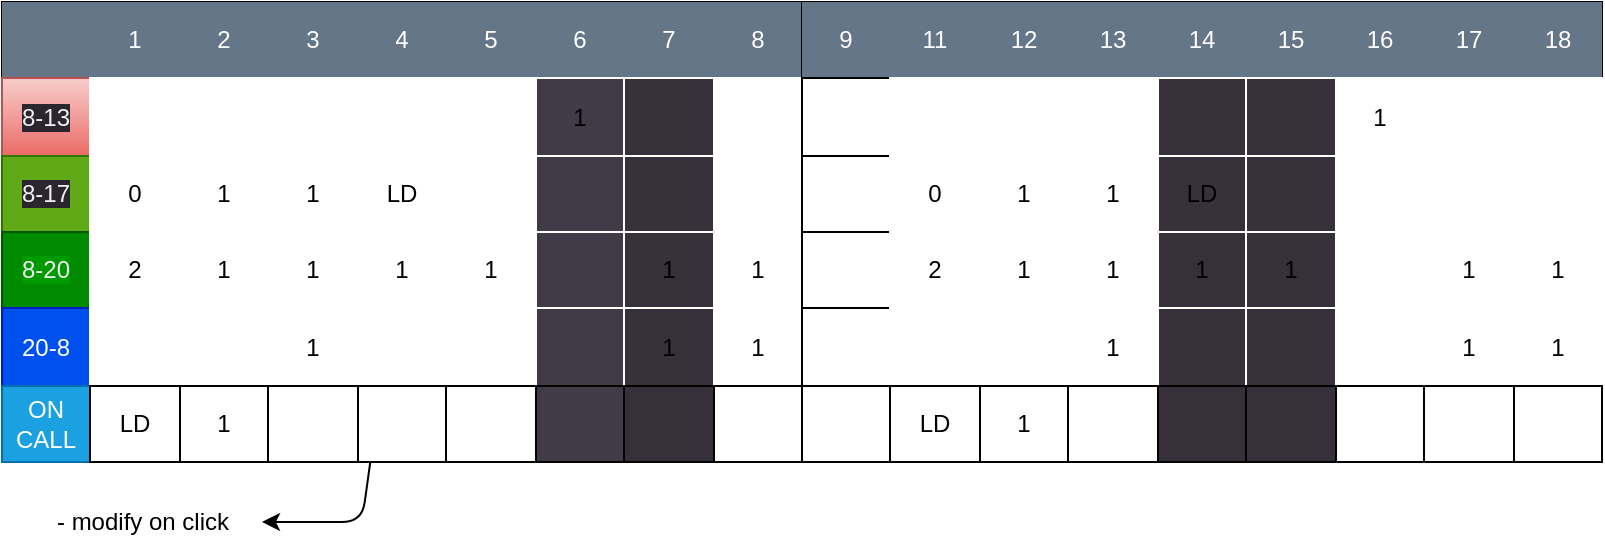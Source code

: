 <mxfile>
    <diagram id="HgPerFzOMYKIjcxG574p" name="Page-1">
        <mxGraphModel dx="1417" dy="875" grid="1" gridSize="10" guides="1" tooltips="1" connect="1" arrows="1" fold="1" page="1" pageScale="1" pageWidth="1169" pageHeight="827" math="0" shadow="0">
            <root>
                <mxCell id="0"/>
                <mxCell id="1" parent="0"/>
                <mxCell id="176" value="" style="edgeStyle=none;html=1;" parent="1" source="2" target="115" edge="1">
                    <mxGeometry relative="1" as="geometry"/>
                </mxCell>
                <mxCell id="180" style="edgeStyle=none;html=1;" parent="1" source="2" edge="1">
                    <mxGeometry relative="1" as="geometry">
                        <mxPoint x="230" y="340" as="targetPoint"/>
                        <Array as="points">
                            <mxPoint x="280" y="340"/>
                        </Array>
                    </mxGeometry>
                </mxCell>
                <mxCell id="2" value="" style="shape=table;startSize=0;container=1;collapsible=0;childLayout=tableLayout;" parent="1" vertex="1">
                    <mxGeometry x="100" y="80" width="400" height="230" as="geometry"/>
                </mxCell>
                <mxCell id="3" value="" style="shape=tableRow;horizontal=0;startSize=0;swimlaneHead=0;swimlaneBody=0;top=0;left=0;bottom=0;right=0;collapsible=0;dropTarget=0;fillColor=none;points=[[0,0.5],[1,0.5]];portConstraint=eastwest;" parent="2" vertex="1">
                    <mxGeometry width="400" height="38" as="geometry"/>
                </mxCell>
                <mxCell id="4" value="" style="shape=partialRectangle;html=1;whiteSpace=wrap;connectable=0;overflow=hidden;fillColor=#647687;top=0;left=0;bottom=0;right=0;pointerEvents=1;strokeColor=#314354;fontColor=#ffffff;" parent="3" vertex="1">
                    <mxGeometry width="44" height="38" as="geometry">
                        <mxRectangle width="44" height="38" as="alternateBounds"/>
                    </mxGeometry>
                </mxCell>
                <mxCell id="5" value="1" style="shape=partialRectangle;html=1;whiteSpace=wrap;connectable=0;overflow=hidden;top=0;left=0;bottom=0;right=0;pointerEvents=1;fillColor=#647687;strokeColor=#314354;fontColor=#ffffff;" parent="3" vertex="1">
                    <mxGeometry x="44" width="45" height="38" as="geometry">
                        <mxRectangle width="45" height="38" as="alternateBounds"/>
                    </mxGeometry>
                </mxCell>
                <mxCell id="6" value="2" style="shape=partialRectangle;html=1;whiteSpace=wrap;connectable=0;overflow=hidden;top=0;left=0;bottom=0;right=0;pointerEvents=1;fillColor=#647687;strokeColor=#314354;fontColor=#ffffff;" parent="3" vertex="1">
                    <mxGeometry x="89" width="44" height="38" as="geometry">
                        <mxRectangle width="44" height="38" as="alternateBounds"/>
                    </mxGeometry>
                </mxCell>
                <mxCell id="7" value="3" style="shape=partialRectangle;html=1;whiteSpace=wrap;connectable=0;overflow=hidden;fillColor=#647687;top=0;left=0;bottom=0;right=0;pointerEvents=1;strokeColor=#314354;fontColor=#ffffff;" parent="3" vertex="1">
                    <mxGeometry x="133" width="45" height="38" as="geometry">
                        <mxRectangle width="45" height="38" as="alternateBounds"/>
                    </mxGeometry>
                </mxCell>
                <mxCell id="8" value="4" style="shape=partialRectangle;html=1;whiteSpace=wrap;connectable=0;overflow=hidden;fillColor=#647687;top=0;left=0;bottom=0;right=0;pointerEvents=1;strokeColor=#314354;fontColor=#ffffff;" parent="3" vertex="1">
                    <mxGeometry x="178" width="44" height="38" as="geometry">
                        <mxRectangle width="44" height="38" as="alternateBounds"/>
                    </mxGeometry>
                </mxCell>
                <mxCell id="9" value="5" style="shape=partialRectangle;html=1;whiteSpace=wrap;connectable=0;overflow=hidden;fillColor=#647687;top=0;left=0;bottom=0;right=0;pointerEvents=1;strokeColor=#314354;fontColor=#ffffff;" parent="3" vertex="1">
                    <mxGeometry x="222" width="45" height="38" as="geometry">
                        <mxRectangle width="45" height="38" as="alternateBounds"/>
                    </mxGeometry>
                </mxCell>
                <mxCell id="10" value="6" style="shape=partialRectangle;html=1;whiteSpace=wrap;connectable=0;overflow=hidden;fillColor=#647687;top=0;left=0;bottom=0;right=0;pointerEvents=1;strokeColor=#314354;fontColor=#ffffff;" parent="3" vertex="1">
                    <mxGeometry x="267" width="44" height="38" as="geometry">
                        <mxRectangle width="44" height="38" as="alternateBounds"/>
                    </mxGeometry>
                </mxCell>
                <mxCell id="11" value="7" style="shape=partialRectangle;html=1;whiteSpace=wrap;connectable=0;overflow=hidden;fillColor=#647687;top=0;left=0;bottom=0;right=0;pointerEvents=1;strokeColor=#314354;fontColor=#ffffff;" parent="3" vertex="1">
                    <mxGeometry x="311" width="45" height="38" as="geometry">
                        <mxRectangle width="45" height="38" as="alternateBounds"/>
                    </mxGeometry>
                </mxCell>
                <mxCell id="12" value="8" style="shape=partialRectangle;html=1;whiteSpace=wrap;connectable=0;overflow=hidden;fillColor=#647687;top=0;left=0;bottom=0;right=0;pointerEvents=1;strokeColor=#314354;fontColor=#ffffff;" parent="3" vertex="1">
                    <mxGeometry x="356" width="44" height="38" as="geometry">
                        <mxRectangle width="44" height="38" as="alternateBounds"/>
                    </mxGeometry>
                </mxCell>
                <mxCell id="13" value="" style="shape=tableRow;horizontal=0;startSize=0;swimlaneHead=0;swimlaneBody=0;top=1;left=1;bottom=1;right=1;collapsible=0;dropTarget=0;points=[[0,0.5],[1,0.5]];portConstraint=eastwest;strokeColor=#FFFFFF;perimeterSpacing=1;" parent="2" vertex="1">
                    <mxGeometry y="38" width="400" height="39" as="geometry"/>
                </mxCell>
                <mxCell id="14" value="&lt;span style=&quot;color: rgb(240, 240, 240); font-family: Helvetica; font-size: 12px; font-style: normal; font-variant-ligatures: normal; font-variant-caps: normal; font-weight: 400; letter-spacing: normal; orphans: 2; text-align: center; text-indent: 0px; text-transform: none; widows: 2; word-spacing: 0px; -webkit-text-stroke-width: 0px; background-color: rgb(42, 37, 47); text-decoration-thickness: initial; text-decoration-style: initial; text-decoration-color: initial; float: none; display: inline !important;&quot;&gt;8-13&lt;/span&gt;" style="shape=partialRectangle;html=1;whiteSpace=wrap;connectable=0;overflow=hidden;top=1;left=1;bottom=1;right=1;pointerEvents=1;strokeColor=#b85450;perimeterSpacing=1;fillColor=#f8cecc;gradientColor=#ea6b66;" parent="13" vertex="1">
                    <mxGeometry width="44" height="39" as="geometry">
                        <mxRectangle width="44" height="39" as="alternateBounds"/>
                    </mxGeometry>
                </mxCell>
                <mxCell id="15" value="" style="shape=partialRectangle;html=1;whiteSpace=wrap;connectable=0;overflow=hidden;top=1;left=1;bottom=1;right=1;pointerEvents=1;strokeColor=#FFFFFF;perimeterSpacing=1;" parent="13" vertex="1">
                    <mxGeometry x="44" width="45" height="39" as="geometry">
                        <mxRectangle width="45" height="39" as="alternateBounds"/>
                    </mxGeometry>
                </mxCell>
                <mxCell id="16" value="" style="shape=partialRectangle;html=1;whiteSpace=wrap;connectable=0;overflow=hidden;top=1;left=1;bottom=1;right=1;pointerEvents=1;strokeColor=#FFFFFF;perimeterSpacing=1;" parent="13" vertex="1">
                    <mxGeometry x="89" width="44" height="39" as="geometry">
                        <mxRectangle width="44" height="39" as="alternateBounds"/>
                    </mxGeometry>
                </mxCell>
                <mxCell id="17" value="" style="shape=partialRectangle;html=1;whiteSpace=wrap;connectable=0;overflow=hidden;top=1;left=1;bottom=1;right=1;pointerEvents=1;strokeColor=#FFFFFF;perimeterSpacing=1;" parent="13" vertex="1">
                    <mxGeometry x="133" width="45" height="39" as="geometry">
                        <mxRectangle width="45" height="39" as="alternateBounds"/>
                    </mxGeometry>
                </mxCell>
                <mxCell id="18" value="" style="shape=partialRectangle;html=1;whiteSpace=wrap;connectable=0;overflow=hidden;top=1;left=1;bottom=1;right=1;pointerEvents=1;strokeColor=#FFFFFF;perimeterSpacing=1;" parent="13" vertex="1">
                    <mxGeometry x="178" width="44" height="39" as="geometry">
                        <mxRectangle width="44" height="39" as="alternateBounds"/>
                    </mxGeometry>
                </mxCell>
                <mxCell id="19" value="" style="shape=partialRectangle;html=1;whiteSpace=wrap;connectable=0;overflow=hidden;top=1;left=1;bottom=1;right=1;pointerEvents=1;strokeColor=#FFFFFF;perimeterSpacing=1;" parent="13" vertex="1">
                    <mxGeometry x="222" width="45" height="39" as="geometry">
                        <mxRectangle width="45" height="39" as="alternateBounds"/>
                    </mxGeometry>
                </mxCell>
                <mxCell id="20" value="1" style="shape=partialRectangle;html=1;whiteSpace=wrap;connectable=0;overflow=hidden;top=1;left=1;bottom=1;right=1;pointerEvents=1;strokeColor=#FFFFFF;perimeterSpacing=1;fillColor=#413a47;" parent="13" vertex="1">
                    <mxGeometry x="267" width="44" height="39" as="geometry">
                        <mxRectangle width="44" height="39" as="alternateBounds"/>
                    </mxGeometry>
                </mxCell>
                <mxCell id="21" value="" style="shape=partialRectangle;html=1;whiteSpace=wrap;connectable=0;overflow=hidden;top=1;left=1;bottom=1;right=1;pointerEvents=1;strokeColor=#FFFFFF;perimeterSpacing=1;fillColor=#36303B;" parent="13" vertex="1">
                    <mxGeometry x="311" width="45" height="39" as="geometry">
                        <mxRectangle width="45" height="39" as="alternateBounds"/>
                    </mxGeometry>
                </mxCell>
                <mxCell id="22" value="" style="shape=partialRectangle;html=1;whiteSpace=wrap;connectable=0;overflow=hidden;top=1;left=1;bottom=1;right=1;pointerEvents=1;strokeColor=#FFFFFF;perimeterSpacing=1;" parent="13" vertex="1">
                    <mxGeometry x="356" width="44" height="39" as="geometry">
                        <mxRectangle width="44" height="39" as="alternateBounds"/>
                    </mxGeometry>
                </mxCell>
                <mxCell id="23" value="" style="shape=tableRow;horizontal=0;startSize=0;swimlaneHead=0;swimlaneBody=0;top=1;left=1;bottom=1;right=1;collapsible=0;dropTarget=0;points=[[0,0.5],[1,0.5]];portConstraint=eastwest;strokeColor=#FFFFFF;perimeterSpacing=1;" parent="2" vertex="1">
                    <mxGeometry y="77" width="400" height="38" as="geometry"/>
                </mxCell>
                <mxCell id="24" value="&lt;span style=&quot;color: rgb(240, 240, 240); font-family: Helvetica; font-size: 12px; font-style: normal; font-variant-ligatures: normal; font-variant-caps: normal; font-weight: 400; letter-spacing: normal; orphans: 2; text-align: center; text-indent: 0px; text-transform: none; widows: 2; word-spacing: 0px; -webkit-text-stroke-width: 0px; background-color: rgb(42, 37, 47); text-decoration-thickness: initial; text-decoration-style: initial; text-decoration-color: initial; float: none; display: inline !important;&quot;&gt;8-17&lt;/span&gt;" style="shape=partialRectangle;html=1;whiteSpace=wrap;connectable=0;overflow=hidden;top=1;left=1;bottom=1;right=1;pointerEvents=1;strokeColor=#2D7600;perimeterSpacing=1;fillColor=#60a917;fontColor=#ffffff;" parent="23" vertex="1">
                    <mxGeometry width="44" height="38" as="geometry">
                        <mxRectangle width="44" height="38" as="alternateBounds"/>
                    </mxGeometry>
                </mxCell>
                <mxCell id="25" value="0" style="shape=partialRectangle;html=1;whiteSpace=wrap;connectable=0;overflow=hidden;top=1;left=1;bottom=1;right=1;pointerEvents=1;strokeColor=#FFFFFF;perimeterSpacing=1;" parent="23" vertex="1">
                    <mxGeometry x="44" width="45" height="38" as="geometry">
                        <mxRectangle width="45" height="38" as="alternateBounds"/>
                    </mxGeometry>
                </mxCell>
                <mxCell id="26" value="1" style="shape=partialRectangle;html=1;whiteSpace=wrap;connectable=0;overflow=hidden;top=1;left=1;bottom=1;right=1;pointerEvents=1;strokeColor=#FFFFFF;perimeterSpacing=1;" parent="23" vertex="1">
                    <mxGeometry x="89" width="44" height="38" as="geometry">
                        <mxRectangle width="44" height="38" as="alternateBounds"/>
                    </mxGeometry>
                </mxCell>
                <mxCell id="27" value="1" style="shape=partialRectangle;html=1;whiteSpace=wrap;connectable=0;overflow=hidden;top=1;left=1;bottom=1;right=1;pointerEvents=1;strokeColor=#FFFFFF;perimeterSpacing=1;" parent="23" vertex="1">
                    <mxGeometry x="133" width="45" height="38" as="geometry">
                        <mxRectangle width="45" height="38" as="alternateBounds"/>
                    </mxGeometry>
                </mxCell>
                <mxCell id="28" value="LD" style="shape=partialRectangle;html=1;whiteSpace=wrap;connectable=0;overflow=hidden;top=1;left=1;bottom=1;right=1;pointerEvents=1;strokeColor=#FFFFFF;perimeterSpacing=1;" parent="23" vertex="1">
                    <mxGeometry x="178" width="44" height="38" as="geometry">
                        <mxRectangle width="44" height="38" as="alternateBounds"/>
                    </mxGeometry>
                </mxCell>
                <mxCell id="29" value="" style="shape=partialRectangle;html=1;whiteSpace=wrap;connectable=0;overflow=hidden;top=1;left=1;bottom=1;right=1;pointerEvents=1;strokeColor=#FFFFFF;perimeterSpacing=1;" parent="23" vertex="1">
                    <mxGeometry x="222" width="45" height="38" as="geometry">
                        <mxRectangle width="45" height="38" as="alternateBounds"/>
                    </mxGeometry>
                </mxCell>
                <mxCell id="30" value="" style="shape=partialRectangle;html=1;whiteSpace=wrap;connectable=0;overflow=hidden;top=1;left=1;bottom=1;right=1;pointerEvents=1;strokeColor=#FFFFFF;perimeterSpacing=1;fillColor=#413a47;" parent="23" vertex="1">
                    <mxGeometry x="267" width="44" height="38" as="geometry">
                        <mxRectangle width="44" height="38" as="alternateBounds"/>
                    </mxGeometry>
                </mxCell>
                <mxCell id="31" value="" style="shape=partialRectangle;html=1;whiteSpace=wrap;connectable=0;overflow=hidden;top=1;left=1;bottom=1;right=1;pointerEvents=1;strokeColor=#FFFFFF;perimeterSpacing=1;fillColor=#36303B;" parent="23" vertex="1">
                    <mxGeometry x="311" width="45" height="38" as="geometry">
                        <mxRectangle width="45" height="38" as="alternateBounds"/>
                    </mxGeometry>
                </mxCell>
                <mxCell id="32" value="" style="shape=partialRectangle;html=1;whiteSpace=wrap;connectable=0;overflow=hidden;top=1;left=1;bottom=1;right=1;pointerEvents=1;strokeColor=#FFFFFF;perimeterSpacing=1;" parent="23" vertex="1">
                    <mxGeometry x="356" width="44" height="38" as="geometry">
                        <mxRectangle width="44" height="38" as="alternateBounds"/>
                    </mxGeometry>
                </mxCell>
                <mxCell id="33" value="" style="shape=tableRow;horizontal=0;startSize=0;swimlaneHead=0;swimlaneBody=0;top=1;left=1;bottom=1;right=1;collapsible=0;dropTarget=0;points=[[0,0.5],[1,0.5]];portConstraint=eastwest;strokeColor=#FFFFFF;perimeterSpacing=1;" parent="2" vertex="1">
                    <mxGeometry y="115" width="400" height="38" as="geometry"/>
                </mxCell>
                <mxCell id="34" value="&lt;span style=&quot;color: rgb(240, 240, 240); font-family: Helvetica; font-size: 12px; font-style: normal; font-variant-ligatures: normal; font-variant-caps: normal; font-weight: 400; letter-spacing: normal; orphans: 2; text-align: center; text-indent: 0px; text-transform: none; widows: 2; word-spacing: 0px; -webkit-text-stroke-width: 0px; text-decoration-thickness: initial; text-decoration-style: initial; text-decoration-color: initial; float: none; display: inline !important; background-color: rgb(0, 153, 0);&quot;&gt;8-20&lt;/span&gt;" style="shape=partialRectangle;html=1;whiteSpace=wrap;connectable=0;overflow=hidden;top=1;left=1;bottom=1;right=1;pointerEvents=1;strokeColor=#005700;perimeterSpacing=1;fillColor=#008a00;fontColor=#ffffff;" parent="33" vertex="1">
                    <mxGeometry width="44" height="38" as="geometry">
                        <mxRectangle width="44" height="38" as="alternateBounds"/>
                    </mxGeometry>
                </mxCell>
                <mxCell id="35" value="2" style="shape=partialRectangle;html=1;whiteSpace=wrap;connectable=0;overflow=hidden;top=1;left=1;bottom=1;right=1;pointerEvents=1;strokeColor=#FFFFFF;perimeterSpacing=1;" parent="33" vertex="1">
                    <mxGeometry x="44" width="45" height="38" as="geometry">
                        <mxRectangle width="45" height="38" as="alternateBounds"/>
                    </mxGeometry>
                </mxCell>
                <mxCell id="36" value="1" style="shape=partialRectangle;html=1;whiteSpace=wrap;connectable=0;overflow=hidden;top=1;left=1;bottom=1;right=1;pointerEvents=1;strokeColor=#FFFFFF;perimeterSpacing=1;" parent="33" vertex="1">
                    <mxGeometry x="89" width="44" height="38" as="geometry">
                        <mxRectangle width="44" height="38" as="alternateBounds"/>
                    </mxGeometry>
                </mxCell>
                <mxCell id="37" value="1" style="shape=partialRectangle;html=1;whiteSpace=wrap;connectable=0;overflow=hidden;top=1;left=1;bottom=1;right=1;pointerEvents=1;strokeColor=#FFFFFF;perimeterSpacing=1;" parent="33" vertex="1">
                    <mxGeometry x="133" width="45" height="38" as="geometry">
                        <mxRectangle width="45" height="38" as="alternateBounds"/>
                    </mxGeometry>
                </mxCell>
                <mxCell id="38" value="1" style="shape=partialRectangle;html=1;whiteSpace=wrap;connectable=0;overflow=hidden;top=1;left=1;bottom=1;right=1;pointerEvents=1;strokeColor=#FFFFFF;perimeterSpacing=1;" parent="33" vertex="1">
                    <mxGeometry x="178" width="44" height="38" as="geometry">
                        <mxRectangle width="44" height="38" as="alternateBounds"/>
                    </mxGeometry>
                </mxCell>
                <mxCell id="39" value="1" style="shape=partialRectangle;html=1;whiteSpace=wrap;connectable=0;overflow=hidden;top=1;left=1;bottom=1;right=1;pointerEvents=1;strokeColor=#FFFFFF;perimeterSpacing=1;" parent="33" vertex="1">
                    <mxGeometry x="222" width="45" height="38" as="geometry">
                        <mxRectangle width="45" height="38" as="alternateBounds"/>
                    </mxGeometry>
                </mxCell>
                <mxCell id="40" value="" style="shape=partialRectangle;html=1;whiteSpace=wrap;connectable=0;overflow=hidden;top=1;left=1;bottom=1;right=1;pointerEvents=1;strokeColor=#FFFFFF;perimeterSpacing=1;fillColor=#413a47;" parent="33" vertex="1">
                    <mxGeometry x="267" width="44" height="38" as="geometry">
                        <mxRectangle width="44" height="38" as="alternateBounds"/>
                    </mxGeometry>
                </mxCell>
                <mxCell id="41" value="1" style="shape=partialRectangle;html=1;whiteSpace=wrap;connectable=0;overflow=hidden;top=1;left=1;bottom=1;right=1;pointerEvents=1;strokeColor=#FFFFFF;perimeterSpacing=1;fillColor=#36303B;" parent="33" vertex="1">
                    <mxGeometry x="311" width="45" height="38" as="geometry">
                        <mxRectangle width="45" height="38" as="alternateBounds"/>
                    </mxGeometry>
                </mxCell>
                <mxCell id="42" value="1" style="shape=partialRectangle;html=1;whiteSpace=wrap;connectable=0;overflow=hidden;top=1;left=1;bottom=1;right=1;pointerEvents=1;strokeColor=#FFFFFF;perimeterSpacing=1;" parent="33" vertex="1">
                    <mxGeometry x="356" width="44" height="38" as="geometry">
                        <mxRectangle width="44" height="38" as="alternateBounds"/>
                    </mxGeometry>
                </mxCell>
                <mxCell id="43" value="" style="shape=tableRow;horizontal=0;startSize=0;swimlaneHead=0;swimlaneBody=0;top=1;left=1;bottom=1;right=1;collapsible=0;dropTarget=0;points=[[0,0.5],[1,0.5]];portConstraint=eastwest;strokeColor=#FFFFFF;perimeterSpacing=1;" parent="2" vertex="1">
                    <mxGeometry y="153" width="400" height="39" as="geometry"/>
                </mxCell>
                <mxCell id="44" value="20-8" style="shape=partialRectangle;html=1;whiteSpace=wrap;connectable=0;overflow=hidden;top=1;left=1;bottom=1;right=1;pointerEvents=1;strokeColor=#001DBC;perimeterSpacing=1;fillColor=#0050ef;fontColor=#ffffff;" parent="43" vertex="1">
                    <mxGeometry width="44" height="39" as="geometry">
                        <mxRectangle width="44" height="39" as="alternateBounds"/>
                    </mxGeometry>
                </mxCell>
                <mxCell id="45" value="" style="shape=partialRectangle;html=1;whiteSpace=wrap;connectable=0;overflow=hidden;top=1;left=1;bottom=1;right=1;pointerEvents=1;strokeColor=#FFFFFF;perimeterSpacing=1;" parent="43" vertex="1">
                    <mxGeometry x="44" width="45" height="39" as="geometry">
                        <mxRectangle width="45" height="39" as="alternateBounds"/>
                    </mxGeometry>
                </mxCell>
                <mxCell id="46" value="" style="shape=partialRectangle;html=1;whiteSpace=wrap;connectable=0;overflow=hidden;top=1;left=1;bottom=1;right=1;pointerEvents=1;strokeColor=#FFFFFF;perimeterSpacing=1;" parent="43" vertex="1">
                    <mxGeometry x="89" width="44" height="39" as="geometry">
                        <mxRectangle width="44" height="39" as="alternateBounds"/>
                    </mxGeometry>
                </mxCell>
                <mxCell id="47" value="1" style="shape=partialRectangle;html=1;whiteSpace=wrap;connectable=0;overflow=hidden;top=1;left=1;bottom=1;right=1;pointerEvents=1;strokeColor=#FFFFFF;perimeterSpacing=1;" parent="43" vertex="1">
                    <mxGeometry x="133" width="45" height="39" as="geometry">
                        <mxRectangle width="45" height="39" as="alternateBounds"/>
                    </mxGeometry>
                </mxCell>
                <mxCell id="48" value="" style="shape=partialRectangle;html=1;whiteSpace=wrap;connectable=0;overflow=hidden;top=1;left=1;bottom=1;right=1;pointerEvents=1;strokeColor=#FFFFFF;perimeterSpacing=1;" parent="43" vertex="1">
                    <mxGeometry x="178" width="44" height="39" as="geometry">
                        <mxRectangle width="44" height="39" as="alternateBounds"/>
                    </mxGeometry>
                </mxCell>
                <mxCell id="49" value="" style="shape=partialRectangle;html=1;whiteSpace=wrap;connectable=0;overflow=hidden;top=1;left=1;bottom=1;right=1;pointerEvents=1;strokeColor=#FFFFFF;perimeterSpacing=1;" parent="43" vertex="1">
                    <mxGeometry x="222" width="45" height="39" as="geometry">
                        <mxRectangle width="45" height="39" as="alternateBounds"/>
                    </mxGeometry>
                </mxCell>
                <mxCell id="50" value="" style="shape=partialRectangle;html=1;whiteSpace=wrap;connectable=0;overflow=hidden;top=1;left=1;bottom=1;right=1;pointerEvents=1;strokeColor=#FFFFFF;perimeterSpacing=1;fillColor=#413a47;" parent="43" vertex="1">
                    <mxGeometry x="267" width="44" height="39" as="geometry">
                        <mxRectangle width="44" height="39" as="alternateBounds"/>
                    </mxGeometry>
                </mxCell>
                <mxCell id="51" value="1" style="shape=partialRectangle;html=1;whiteSpace=wrap;connectable=0;overflow=hidden;top=1;left=1;bottom=1;right=1;pointerEvents=1;strokeColor=#FFFFFF;perimeterSpacing=1;fillColor=#36303B;" parent="43" vertex="1">
                    <mxGeometry x="311" width="45" height="39" as="geometry">
                        <mxRectangle width="45" height="39" as="alternateBounds"/>
                    </mxGeometry>
                </mxCell>
                <mxCell id="52" value="1" style="shape=partialRectangle;html=1;whiteSpace=wrap;connectable=0;overflow=hidden;top=1;left=1;bottom=1;right=1;pointerEvents=1;strokeColor=#FFFFFF;perimeterSpacing=1;" parent="43" vertex="1">
                    <mxGeometry x="356" width="44" height="39" as="geometry">
                        <mxRectangle width="44" height="39" as="alternateBounds"/>
                    </mxGeometry>
                </mxCell>
                <mxCell id="53" value="" style="shape=tableRow;horizontal=0;startSize=0;swimlaneHead=0;swimlaneBody=0;top=1;left=1;bottom=1;right=1;collapsible=0;dropTarget=0;points=[[0,0.5],[1,0.5]];portConstraint=eastwest;" parent="2" vertex="1">
                    <mxGeometry y="192" width="400" height="38" as="geometry"/>
                </mxCell>
                <mxCell id="54" value="ON CALL" style="shape=partialRectangle;html=1;whiteSpace=wrap;connectable=0;overflow=hidden;top=1;left=1;bottom=1;right=1;pointerEvents=1;fillColor=#1ba1e2;fontColor=#ffffff;strokeColor=#006EAF;" parent="53" vertex="1">
                    <mxGeometry width="44" height="38" as="geometry">
                        <mxRectangle width="44" height="38" as="alternateBounds"/>
                    </mxGeometry>
                </mxCell>
                <mxCell id="55" value="LD" style="shape=partialRectangle;html=1;whiteSpace=wrap;connectable=0;overflow=hidden;top=1;left=1;bottom=1;right=1;pointerEvents=1;" parent="53" vertex="1">
                    <mxGeometry x="44" width="45" height="38" as="geometry">
                        <mxRectangle width="45" height="38" as="alternateBounds"/>
                    </mxGeometry>
                </mxCell>
                <mxCell id="56" value="1" style="shape=partialRectangle;html=1;whiteSpace=wrap;connectable=0;overflow=hidden;top=1;left=1;bottom=1;right=1;pointerEvents=1;" parent="53" vertex="1">
                    <mxGeometry x="89" width="44" height="38" as="geometry">
                        <mxRectangle width="44" height="38" as="alternateBounds"/>
                    </mxGeometry>
                </mxCell>
                <mxCell id="57" value="" style="shape=partialRectangle;html=1;whiteSpace=wrap;connectable=0;overflow=hidden;top=1;left=1;bottom=1;right=1;pointerEvents=1;" parent="53" vertex="1">
                    <mxGeometry x="133" width="45" height="38" as="geometry">
                        <mxRectangle width="45" height="38" as="alternateBounds"/>
                    </mxGeometry>
                </mxCell>
                <mxCell id="58" value="" style="shape=partialRectangle;html=1;whiteSpace=wrap;connectable=0;overflow=hidden;top=1;left=1;bottom=1;right=1;pointerEvents=1;" parent="53" vertex="1">
                    <mxGeometry x="178" width="44" height="38" as="geometry">
                        <mxRectangle width="44" height="38" as="alternateBounds"/>
                    </mxGeometry>
                </mxCell>
                <mxCell id="59" value="" style="shape=partialRectangle;html=1;whiteSpace=wrap;connectable=0;overflow=hidden;top=1;left=1;bottom=1;right=1;pointerEvents=1;" parent="53" vertex="1">
                    <mxGeometry x="222" width="45" height="38" as="geometry">
                        <mxRectangle width="45" height="38" as="alternateBounds"/>
                    </mxGeometry>
                </mxCell>
                <mxCell id="60" value="" style="shape=partialRectangle;html=1;whiteSpace=wrap;connectable=0;overflow=hidden;top=1;left=1;bottom=1;right=1;pointerEvents=1;fillColor=#413a47;" parent="53" vertex="1">
                    <mxGeometry x="267" width="44" height="38" as="geometry">
                        <mxRectangle width="44" height="38" as="alternateBounds"/>
                    </mxGeometry>
                </mxCell>
                <mxCell id="61" value="" style="shape=partialRectangle;html=1;whiteSpace=wrap;connectable=0;overflow=hidden;top=1;left=1;bottom=1;right=1;pointerEvents=1;fillColor=#36303B;" parent="53" vertex="1">
                    <mxGeometry x="311" width="45" height="38" as="geometry">
                        <mxRectangle width="45" height="38" as="alternateBounds"/>
                    </mxGeometry>
                </mxCell>
                <mxCell id="62" value="" style="shape=partialRectangle;html=1;whiteSpace=wrap;connectable=0;overflow=hidden;top=1;left=1;bottom=1;right=1;pointerEvents=1;" parent="53" vertex="1">
                    <mxGeometry x="356" width="44" height="38" as="geometry">
                        <mxRectangle width="44" height="38" as="alternateBounds"/>
                    </mxGeometry>
                </mxCell>
                <mxCell id="115" value="" style="shape=table;startSize=0;container=1;collapsible=0;childLayout=tableLayout;" parent="1" vertex="1">
                    <mxGeometry x="500" y="80" width="400" height="230" as="geometry"/>
                </mxCell>
                <mxCell id="116" value="" style="shape=tableRow;horizontal=0;startSize=0;swimlaneHead=0;swimlaneBody=0;top=0;left=0;bottom=0;right=0;collapsible=0;dropTarget=0;fillColor=none;points=[[0,0.5],[1,0.5]];portConstraint=eastwest;" parent="115" vertex="1">
                    <mxGeometry width="400" height="38" as="geometry"/>
                </mxCell>
                <mxCell id="117" value="9" style="shape=partialRectangle;html=1;whiteSpace=wrap;connectable=0;overflow=hidden;fillColor=#647687;top=0;left=0;bottom=0;right=0;pointerEvents=1;strokeColor=#314354;fontColor=#ffffff;" parent="116" vertex="1">
                    <mxGeometry width="44" height="38" as="geometry">
                        <mxRectangle width="44" height="38" as="alternateBounds"/>
                    </mxGeometry>
                </mxCell>
                <mxCell id="118" value="11" style="shape=partialRectangle;html=1;whiteSpace=wrap;connectable=0;overflow=hidden;top=0;left=0;bottom=0;right=0;pointerEvents=1;fillColor=#647687;strokeColor=#314354;fontColor=#ffffff;" parent="116" vertex="1">
                    <mxGeometry x="44" width="45" height="38" as="geometry">
                        <mxRectangle width="45" height="38" as="alternateBounds"/>
                    </mxGeometry>
                </mxCell>
                <mxCell id="119" value="12" style="shape=partialRectangle;html=1;whiteSpace=wrap;connectable=0;overflow=hidden;top=0;left=0;bottom=0;right=0;pointerEvents=1;fillColor=#647687;strokeColor=#314354;fontColor=#ffffff;" parent="116" vertex="1">
                    <mxGeometry x="89" width="44" height="38" as="geometry">
                        <mxRectangle width="44" height="38" as="alternateBounds"/>
                    </mxGeometry>
                </mxCell>
                <mxCell id="120" value="13" style="shape=partialRectangle;html=1;whiteSpace=wrap;connectable=0;overflow=hidden;fillColor=#647687;top=0;left=0;bottom=0;right=0;pointerEvents=1;strokeColor=#314354;fontColor=#ffffff;" parent="116" vertex="1">
                    <mxGeometry x="133" width="45" height="38" as="geometry">
                        <mxRectangle width="45" height="38" as="alternateBounds"/>
                    </mxGeometry>
                </mxCell>
                <mxCell id="121" value="14" style="shape=partialRectangle;html=1;whiteSpace=wrap;connectable=0;overflow=hidden;fillColor=#647687;top=0;left=0;bottom=0;right=0;pointerEvents=1;strokeColor=#314354;fontColor=#ffffff;" parent="116" vertex="1">
                    <mxGeometry x="178" width="44" height="38" as="geometry">
                        <mxRectangle width="44" height="38" as="alternateBounds"/>
                    </mxGeometry>
                </mxCell>
                <mxCell id="122" value="15" style="shape=partialRectangle;html=1;whiteSpace=wrap;connectable=0;overflow=hidden;fillColor=#647687;top=0;left=0;bottom=0;right=0;pointerEvents=1;strokeColor=#314354;fontColor=#ffffff;" parent="116" vertex="1">
                    <mxGeometry x="222" width="45" height="38" as="geometry">
                        <mxRectangle width="45" height="38" as="alternateBounds"/>
                    </mxGeometry>
                </mxCell>
                <mxCell id="123" value="16" style="shape=partialRectangle;html=1;whiteSpace=wrap;connectable=0;overflow=hidden;fillColor=#647687;top=0;left=0;bottom=0;right=0;pointerEvents=1;strokeColor=#314354;fontColor=#ffffff;" parent="116" vertex="1">
                    <mxGeometry x="267" width="44" height="38" as="geometry">
                        <mxRectangle width="44" height="38" as="alternateBounds"/>
                    </mxGeometry>
                </mxCell>
                <mxCell id="124" value="17" style="shape=partialRectangle;html=1;whiteSpace=wrap;connectable=0;overflow=hidden;fillColor=#647687;top=0;left=0;bottom=0;right=0;pointerEvents=1;strokeColor=#314354;fontColor=#ffffff;" parent="116" vertex="1">
                    <mxGeometry x="311" width="45" height="38" as="geometry">
                        <mxRectangle width="45" height="38" as="alternateBounds"/>
                    </mxGeometry>
                </mxCell>
                <mxCell id="125" value="18" style="shape=partialRectangle;html=1;whiteSpace=wrap;connectable=0;overflow=hidden;fillColor=#647687;top=0;left=0;bottom=0;right=0;pointerEvents=1;strokeColor=#314354;fontColor=#ffffff;" parent="116" vertex="1">
                    <mxGeometry x="356" width="44" height="38" as="geometry">
                        <mxRectangle width="44" height="38" as="alternateBounds"/>
                    </mxGeometry>
                </mxCell>
                <mxCell id="126" value="" style="shape=tableRow;horizontal=0;startSize=0;swimlaneHead=0;swimlaneBody=0;top=1;left=1;bottom=1;right=1;collapsible=0;dropTarget=0;points=[[0,0.5],[1,0.5]];portConstraint=eastwest;strokeColor=#FFFFFF;perimeterSpacing=1;" parent="115" vertex="1">
                    <mxGeometry y="38" width="400" height="39" as="geometry"/>
                </mxCell>
                <mxCell id="127" value="" style="shape=partialRectangle;html=1;whiteSpace=wrap;connectable=0;overflow=hidden;top=1;left=1;bottom=1;right=1;pointerEvents=1;perimeterSpacing=1;" parent="126" vertex="1">
                    <mxGeometry width="44" height="39" as="geometry">
                        <mxRectangle width="44" height="39" as="alternateBounds"/>
                    </mxGeometry>
                </mxCell>
                <mxCell id="128" value="" style="shape=partialRectangle;html=1;whiteSpace=wrap;connectable=0;overflow=hidden;top=1;left=1;bottom=1;right=1;pointerEvents=1;strokeColor=#FFFFFF;perimeterSpacing=1;" parent="126" vertex="1">
                    <mxGeometry x="44" width="45" height="39" as="geometry">
                        <mxRectangle width="45" height="39" as="alternateBounds"/>
                    </mxGeometry>
                </mxCell>
                <mxCell id="129" value="" style="shape=partialRectangle;html=1;whiteSpace=wrap;connectable=0;overflow=hidden;top=1;left=1;bottom=1;right=1;pointerEvents=1;strokeColor=#FFFFFF;perimeterSpacing=1;" parent="126" vertex="1">
                    <mxGeometry x="89" width="44" height="39" as="geometry">
                        <mxRectangle width="44" height="39" as="alternateBounds"/>
                    </mxGeometry>
                </mxCell>
                <mxCell id="130" value="" style="shape=partialRectangle;html=1;whiteSpace=wrap;connectable=0;overflow=hidden;top=1;left=1;bottom=1;right=1;pointerEvents=1;strokeColor=#FFFFFF;perimeterSpacing=1;" parent="126" vertex="1">
                    <mxGeometry x="133" width="45" height="39" as="geometry">
                        <mxRectangle width="45" height="39" as="alternateBounds"/>
                    </mxGeometry>
                </mxCell>
                <mxCell id="131" value="" style="shape=partialRectangle;html=1;whiteSpace=wrap;connectable=0;overflow=hidden;top=1;left=1;bottom=1;right=1;pointerEvents=1;strokeColor=#FFFFFF;perimeterSpacing=1;fillColor=#36303B;" parent="126" vertex="1">
                    <mxGeometry x="178" width="44" height="39" as="geometry">
                        <mxRectangle width="44" height="39" as="alternateBounds"/>
                    </mxGeometry>
                </mxCell>
                <mxCell id="132" value="" style="shape=partialRectangle;html=1;whiteSpace=wrap;connectable=0;overflow=hidden;top=1;left=1;bottom=1;right=1;pointerEvents=1;strokeColor=#FFFFFF;perimeterSpacing=1;fillColor=#36303B;" parent="126" vertex="1">
                    <mxGeometry x="222" width="45" height="39" as="geometry">
                        <mxRectangle width="45" height="39" as="alternateBounds"/>
                    </mxGeometry>
                </mxCell>
                <mxCell id="133" value="1" style="shape=partialRectangle;html=1;whiteSpace=wrap;connectable=0;overflow=hidden;top=1;left=1;bottom=1;right=1;pointerEvents=1;strokeColor=#FFFFFF;perimeterSpacing=1;" parent="126" vertex="1">
                    <mxGeometry x="267" width="44" height="39" as="geometry">
                        <mxRectangle width="44" height="39" as="alternateBounds"/>
                    </mxGeometry>
                </mxCell>
                <mxCell id="134" value="" style="shape=partialRectangle;html=1;whiteSpace=wrap;connectable=0;overflow=hidden;top=1;left=1;bottom=1;right=1;pointerEvents=1;strokeColor=#FFFFFF;perimeterSpacing=1;" parent="126" vertex="1">
                    <mxGeometry x="311" width="45" height="39" as="geometry">
                        <mxRectangle width="45" height="39" as="alternateBounds"/>
                    </mxGeometry>
                </mxCell>
                <mxCell id="135" value="" style="shape=partialRectangle;html=1;whiteSpace=wrap;connectable=0;overflow=hidden;top=1;left=1;bottom=1;right=1;pointerEvents=1;strokeColor=#FFFFFF;perimeterSpacing=1;" parent="126" vertex="1">
                    <mxGeometry x="356" width="44" height="39" as="geometry">
                        <mxRectangle width="44" height="39" as="alternateBounds"/>
                    </mxGeometry>
                </mxCell>
                <mxCell id="136" value="" style="shape=tableRow;horizontal=0;startSize=0;swimlaneHead=0;swimlaneBody=0;top=1;left=1;bottom=1;right=1;collapsible=0;dropTarget=0;points=[[0,0.5],[1,0.5]];portConstraint=eastwest;strokeColor=#FFFFFF;perimeterSpacing=1;" parent="115" vertex="1">
                    <mxGeometry y="77" width="400" height="38" as="geometry"/>
                </mxCell>
                <mxCell id="137" value="" style="shape=partialRectangle;html=1;whiteSpace=wrap;connectable=0;overflow=hidden;top=1;left=1;bottom=1;right=1;pointerEvents=1;perimeterSpacing=1;" parent="136" vertex="1">
                    <mxGeometry width="44" height="38" as="geometry">
                        <mxRectangle width="44" height="38" as="alternateBounds"/>
                    </mxGeometry>
                </mxCell>
                <mxCell id="138" value="0" style="shape=partialRectangle;html=1;whiteSpace=wrap;connectable=0;overflow=hidden;top=1;left=1;bottom=1;right=1;pointerEvents=1;strokeColor=#FFFFFF;perimeterSpacing=1;" parent="136" vertex="1">
                    <mxGeometry x="44" width="45" height="38" as="geometry">
                        <mxRectangle width="45" height="38" as="alternateBounds"/>
                    </mxGeometry>
                </mxCell>
                <mxCell id="139" value="1" style="shape=partialRectangle;html=1;whiteSpace=wrap;connectable=0;overflow=hidden;top=1;left=1;bottom=1;right=1;pointerEvents=1;strokeColor=#FFFFFF;perimeterSpacing=1;" parent="136" vertex="1">
                    <mxGeometry x="89" width="44" height="38" as="geometry">
                        <mxRectangle width="44" height="38" as="alternateBounds"/>
                    </mxGeometry>
                </mxCell>
                <mxCell id="140" value="1" style="shape=partialRectangle;html=1;whiteSpace=wrap;connectable=0;overflow=hidden;top=1;left=1;bottom=1;right=1;pointerEvents=1;strokeColor=#FFFFFF;perimeterSpacing=1;" parent="136" vertex="1">
                    <mxGeometry x="133" width="45" height="38" as="geometry">
                        <mxRectangle width="45" height="38" as="alternateBounds"/>
                    </mxGeometry>
                </mxCell>
                <mxCell id="141" value="LD" style="shape=partialRectangle;html=1;whiteSpace=wrap;connectable=0;overflow=hidden;top=1;left=1;bottom=1;right=1;pointerEvents=1;strokeColor=#FFFFFF;perimeterSpacing=1;fillColor=#36303B;" parent="136" vertex="1">
                    <mxGeometry x="178" width="44" height="38" as="geometry">
                        <mxRectangle width="44" height="38" as="alternateBounds"/>
                    </mxGeometry>
                </mxCell>
                <mxCell id="142" value="" style="shape=partialRectangle;html=1;whiteSpace=wrap;connectable=0;overflow=hidden;top=1;left=1;bottom=1;right=1;pointerEvents=1;strokeColor=#FFFFFF;perimeterSpacing=1;fillColor=#36303B;" parent="136" vertex="1">
                    <mxGeometry x="222" width="45" height="38" as="geometry">
                        <mxRectangle width="45" height="38" as="alternateBounds"/>
                    </mxGeometry>
                </mxCell>
                <mxCell id="143" value="" style="shape=partialRectangle;html=1;whiteSpace=wrap;connectable=0;overflow=hidden;top=1;left=1;bottom=1;right=1;pointerEvents=1;strokeColor=#FFFFFF;perimeterSpacing=1;" parent="136" vertex="1">
                    <mxGeometry x="267" width="44" height="38" as="geometry">
                        <mxRectangle width="44" height="38" as="alternateBounds"/>
                    </mxGeometry>
                </mxCell>
                <mxCell id="144" value="" style="shape=partialRectangle;html=1;whiteSpace=wrap;connectable=0;overflow=hidden;top=1;left=1;bottom=1;right=1;pointerEvents=1;strokeColor=#FFFFFF;perimeterSpacing=1;" parent="136" vertex="1">
                    <mxGeometry x="311" width="45" height="38" as="geometry">
                        <mxRectangle width="45" height="38" as="alternateBounds"/>
                    </mxGeometry>
                </mxCell>
                <mxCell id="145" value="" style="shape=partialRectangle;html=1;whiteSpace=wrap;connectable=0;overflow=hidden;top=1;left=1;bottom=1;right=1;pointerEvents=1;strokeColor=#FFFFFF;perimeterSpacing=1;" parent="136" vertex="1">
                    <mxGeometry x="356" width="44" height="38" as="geometry">
                        <mxRectangle width="44" height="38" as="alternateBounds"/>
                    </mxGeometry>
                </mxCell>
                <mxCell id="146" value="" style="shape=tableRow;horizontal=0;startSize=0;swimlaneHead=0;swimlaneBody=0;top=1;left=1;bottom=1;right=1;collapsible=0;dropTarget=0;points=[[0,0.5],[1,0.5]];portConstraint=eastwest;strokeColor=#FFFFFF;perimeterSpacing=1;" parent="115" vertex="1">
                    <mxGeometry y="115" width="400" height="38" as="geometry"/>
                </mxCell>
                <mxCell id="147" value="" style="shape=partialRectangle;html=1;whiteSpace=wrap;connectable=0;overflow=hidden;top=1;left=1;bottom=1;right=1;pointerEvents=1;perimeterSpacing=1;" parent="146" vertex="1">
                    <mxGeometry width="44" height="38" as="geometry">
                        <mxRectangle width="44" height="38" as="alternateBounds"/>
                    </mxGeometry>
                </mxCell>
                <mxCell id="148" value="2" style="shape=partialRectangle;html=1;whiteSpace=wrap;connectable=0;overflow=hidden;top=1;left=1;bottom=1;right=1;pointerEvents=1;strokeColor=#FFFFFF;perimeterSpacing=1;" parent="146" vertex="1">
                    <mxGeometry x="44" width="45" height="38" as="geometry">
                        <mxRectangle width="45" height="38" as="alternateBounds"/>
                    </mxGeometry>
                </mxCell>
                <mxCell id="149" value="1" style="shape=partialRectangle;html=1;whiteSpace=wrap;connectable=0;overflow=hidden;top=1;left=1;bottom=1;right=1;pointerEvents=1;strokeColor=#FFFFFF;perimeterSpacing=1;" parent="146" vertex="1">
                    <mxGeometry x="89" width="44" height="38" as="geometry">
                        <mxRectangle width="44" height="38" as="alternateBounds"/>
                    </mxGeometry>
                </mxCell>
                <mxCell id="150" value="1" style="shape=partialRectangle;html=1;whiteSpace=wrap;connectable=0;overflow=hidden;top=1;left=1;bottom=1;right=1;pointerEvents=1;strokeColor=#FFFFFF;perimeterSpacing=1;" parent="146" vertex="1">
                    <mxGeometry x="133" width="45" height="38" as="geometry">
                        <mxRectangle width="45" height="38" as="alternateBounds"/>
                    </mxGeometry>
                </mxCell>
                <mxCell id="151" value="1" style="shape=partialRectangle;html=1;whiteSpace=wrap;connectable=0;overflow=hidden;top=1;left=1;bottom=1;right=1;pointerEvents=1;strokeColor=#FFFFFF;perimeterSpacing=1;fillColor=#36303B;" parent="146" vertex="1">
                    <mxGeometry x="178" width="44" height="38" as="geometry">
                        <mxRectangle width="44" height="38" as="alternateBounds"/>
                    </mxGeometry>
                </mxCell>
                <mxCell id="152" value="1" style="shape=partialRectangle;html=1;whiteSpace=wrap;connectable=0;overflow=hidden;top=1;left=1;bottom=1;right=1;pointerEvents=1;strokeColor=#FFFFFF;perimeterSpacing=1;fillColor=#36303B;" parent="146" vertex="1">
                    <mxGeometry x="222" width="45" height="38" as="geometry">
                        <mxRectangle width="45" height="38" as="alternateBounds"/>
                    </mxGeometry>
                </mxCell>
                <mxCell id="153" value="" style="shape=partialRectangle;html=1;whiteSpace=wrap;connectable=0;overflow=hidden;top=1;left=1;bottom=1;right=1;pointerEvents=1;strokeColor=#FFFFFF;perimeterSpacing=1;" parent="146" vertex="1">
                    <mxGeometry x="267" width="44" height="38" as="geometry">
                        <mxRectangle width="44" height="38" as="alternateBounds"/>
                    </mxGeometry>
                </mxCell>
                <mxCell id="154" value="1" style="shape=partialRectangle;html=1;whiteSpace=wrap;connectable=0;overflow=hidden;top=1;left=1;bottom=1;right=1;pointerEvents=1;strokeColor=#FFFFFF;perimeterSpacing=1;" parent="146" vertex="1">
                    <mxGeometry x="311" width="45" height="38" as="geometry">
                        <mxRectangle width="45" height="38" as="alternateBounds"/>
                    </mxGeometry>
                </mxCell>
                <mxCell id="155" value="1" style="shape=partialRectangle;html=1;whiteSpace=wrap;connectable=0;overflow=hidden;top=1;left=1;bottom=1;right=1;pointerEvents=1;strokeColor=#FFFFFF;perimeterSpacing=1;" parent="146" vertex="1">
                    <mxGeometry x="356" width="44" height="38" as="geometry">
                        <mxRectangle width="44" height="38" as="alternateBounds"/>
                    </mxGeometry>
                </mxCell>
                <mxCell id="156" value="" style="shape=tableRow;horizontal=0;startSize=0;swimlaneHead=0;swimlaneBody=0;top=1;left=1;bottom=1;right=1;collapsible=0;dropTarget=0;points=[[0,0.5],[1,0.5]];portConstraint=eastwest;strokeColor=#FFFFFF;perimeterSpacing=1;" parent="115" vertex="1">
                    <mxGeometry y="153" width="400" height="39" as="geometry"/>
                </mxCell>
                <mxCell id="157" value="" style="shape=partialRectangle;html=1;whiteSpace=wrap;connectable=0;overflow=hidden;top=1;left=1;bottom=1;right=1;pointerEvents=1;perimeterSpacing=1;" parent="156" vertex="1">
                    <mxGeometry width="44" height="39" as="geometry">
                        <mxRectangle width="44" height="39" as="alternateBounds"/>
                    </mxGeometry>
                </mxCell>
                <mxCell id="158" value="" style="shape=partialRectangle;html=1;whiteSpace=wrap;connectable=0;overflow=hidden;top=1;left=1;bottom=1;right=1;pointerEvents=1;strokeColor=#FFFFFF;perimeterSpacing=1;" parent="156" vertex="1">
                    <mxGeometry x="44" width="45" height="39" as="geometry">
                        <mxRectangle width="45" height="39" as="alternateBounds"/>
                    </mxGeometry>
                </mxCell>
                <mxCell id="159" value="" style="shape=partialRectangle;html=1;whiteSpace=wrap;connectable=0;overflow=hidden;top=1;left=1;bottom=1;right=1;pointerEvents=1;strokeColor=#FFFFFF;perimeterSpacing=1;" parent="156" vertex="1">
                    <mxGeometry x="89" width="44" height="39" as="geometry">
                        <mxRectangle width="44" height="39" as="alternateBounds"/>
                    </mxGeometry>
                </mxCell>
                <mxCell id="160" value="1" style="shape=partialRectangle;html=1;whiteSpace=wrap;connectable=0;overflow=hidden;top=1;left=1;bottom=1;right=1;pointerEvents=1;strokeColor=#FFFFFF;perimeterSpacing=1;" parent="156" vertex="1">
                    <mxGeometry x="133" width="45" height="39" as="geometry">
                        <mxRectangle width="45" height="39" as="alternateBounds"/>
                    </mxGeometry>
                </mxCell>
                <mxCell id="161" value="" style="shape=partialRectangle;html=1;whiteSpace=wrap;connectable=0;overflow=hidden;top=1;left=1;bottom=1;right=1;pointerEvents=1;strokeColor=#FFFFFF;perimeterSpacing=1;fillColor=#36303B;" parent="156" vertex="1">
                    <mxGeometry x="178" width="44" height="39" as="geometry">
                        <mxRectangle width="44" height="39" as="alternateBounds"/>
                    </mxGeometry>
                </mxCell>
                <mxCell id="162" value="" style="shape=partialRectangle;html=1;whiteSpace=wrap;connectable=0;overflow=hidden;top=1;left=1;bottom=1;right=1;pointerEvents=1;strokeColor=#FFFFFF;perimeterSpacing=1;fillColor=#36303B;" parent="156" vertex="1">
                    <mxGeometry x="222" width="45" height="39" as="geometry">
                        <mxRectangle width="45" height="39" as="alternateBounds"/>
                    </mxGeometry>
                </mxCell>
                <mxCell id="163" value="" style="shape=partialRectangle;html=1;whiteSpace=wrap;connectable=0;overflow=hidden;top=1;left=1;bottom=1;right=1;pointerEvents=1;strokeColor=#FFFFFF;perimeterSpacing=1;" parent="156" vertex="1">
                    <mxGeometry x="267" width="44" height="39" as="geometry">
                        <mxRectangle width="44" height="39" as="alternateBounds"/>
                    </mxGeometry>
                </mxCell>
                <mxCell id="164" value="1" style="shape=partialRectangle;html=1;whiteSpace=wrap;connectable=0;overflow=hidden;top=1;left=1;bottom=1;right=1;pointerEvents=1;strokeColor=#FFFFFF;perimeterSpacing=1;" parent="156" vertex="1">
                    <mxGeometry x="311" width="45" height="39" as="geometry">
                        <mxRectangle width="45" height="39" as="alternateBounds"/>
                    </mxGeometry>
                </mxCell>
                <mxCell id="165" value="1" style="shape=partialRectangle;html=1;whiteSpace=wrap;connectable=0;overflow=hidden;top=1;left=1;bottom=1;right=1;pointerEvents=1;strokeColor=#FFFFFF;perimeterSpacing=1;" parent="156" vertex="1">
                    <mxGeometry x="356" width="44" height="39" as="geometry">
                        <mxRectangle width="44" height="39" as="alternateBounds"/>
                    </mxGeometry>
                </mxCell>
                <mxCell id="166" value="" style="shape=tableRow;horizontal=0;startSize=0;swimlaneHead=0;swimlaneBody=0;top=1;left=1;bottom=1;right=1;collapsible=0;dropTarget=0;points=[[0,0.5],[1,0.5]];portConstraint=eastwest;" parent="115" vertex="1">
                    <mxGeometry y="192" width="400" height="38" as="geometry"/>
                </mxCell>
                <mxCell id="167" value="" style="shape=partialRectangle;html=1;whiteSpace=wrap;connectable=0;overflow=hidden;top=1;left=1;bottom=1;right=1;pointerEvents=1;" parent="166" vertex="1">
                    <mxGeometry width="44" height="38" as="geometry">
                        <mxRectangle width="44" height="38" as="alternateBounds"/>
                    </mxGeometry>
                </mxCell>
                <mxCell id="168" value="LD" style="shape=partialRectangle;html=1;whiteSpace=wrap;connectable=0;overflow=hidden;top=1;left=1;bottom=1;right=1;pointerEvents=1;" parent="166" vertex="1">
                    <mxGeometry x="44" width="45" height="38" as="geometry">
                        <mxRectangle width="45" height="38" as="alternateBounds"/>
                    </mxGeometry>
                </mxCell>
                <mxCell id="169" value="1" style="shape=partialRectangle;html=1;whiteSpace=wrap;connectable=0;overflow=hidden;top=1;left=1;bottom=1;right=1;pointerEvents=1;" parent="166" vertex="1">
                    <mxGeometry x="89" width="44" height="38" as="geometry">
                        <mxRectangle width="44" height="38" as="alternateBounds"/>
                    </mxGeometry>
                </mxCell>
                <mxCell id="170" value="" style="shape=partialRectangle;html=1;whiteSpace=wrap;connectable=0;overflow=hidden;top=1;left=1;bottom=1;right=1;pointerEvents=1;" parent="166" vertex="1">
                    <mxGeometry x="133" width="45" height="38" as="geometry">
                        <mxRectangle width="45" height="38" as="alternateBounds"/>
                    </mxGeometry>
                </mxCell>
                <mxCell id="171" value="" style="shape=partialRectangle;html=1;whiteSpace=wrap;connectable=0;overflow=hidden;top=1;left=1;bottom=1;right=1;pointerEvents=1;fillColor=#36303B;" parent="166" vertex="1">
                    <mxGeometry x="178" width="44" height="38" as="geometry">
                        <mxRectangle width="44" height="38" as="alternateBounds"/>
                    </mxGeometry>
                </mxCell>
                <mxCell id="172" value="" style="shape=partialRectangle;html=1;whiteSpace=wrap;connectable=0;overflow=hidden;top=1;left=1;bottom=1;right=1;pointerEvents=1;fillColor=#36303B;" parent="166" vertex="1">
                    <mxGeometry x="222" width="45" height="38" as="geometry">
                        <mxRectangle width="45" height="38" as="alternateBounds"/>
                    </mxGeometry>
                </mxCell>
                <mxCell id="173" value="" style="shape=partialRectangle;html=1;whiteSpace=wrap;connectable=0;overflow=hidden;top=1;left=1;bottom=1;right=1;pointerEvents=1;" parent="166" vertex="1">
                    <mxGeometry x="267" width="44" height="38" as="geometry">
                        <mxRectangle width="44" height="38" as="alternateBounds"/>
                    </mxGeometry>
                </mxCell>
                <mxCell id="174" value="" style="shape=partialRectangle;html=1;whiteSpace=wrap;connectable=0;overflow=hidden;top=1;left=1;bottom=1;right=1;pointerEvents=1;" parent="166" vertex="1">
                    <mxGeometry x="311" width="45" height="38" as="geometry">
                        <mxRectangle width="45" height="38" as="alternateBounds"/>
                    </mxGeometry>
                </mxCell>
                <mxCell id="175" value="" style="shape=partialRectangle;html=1;whiteSpace=wrap;connectable=0;overflow=hidden;top=1;left=1;bottom=1;right=1;pointerEvents=1;" parent="166" vertex="1">
                    <mxGeometry x="356" width="44" height="38" as="geometry">
                        <mxRectangle width="44" height="38" as="alternateBounds"/>
                    </mxGeometry>
                </mxCell>
                <mxCell id="179" value="- modify on click" style="text;html=1;align=center;verticalAlign=middle;resizable=0;points=[];autosize=1;strokeColor=none;fillColor=none;" parent="1" vertex="1">
                    <mxGeometry x="115" y="325" width="110" height="30" as="geometry"/>
                </mxCell>
            </root>
        </mxGraphModel>
    </diagram>
</mxfile>